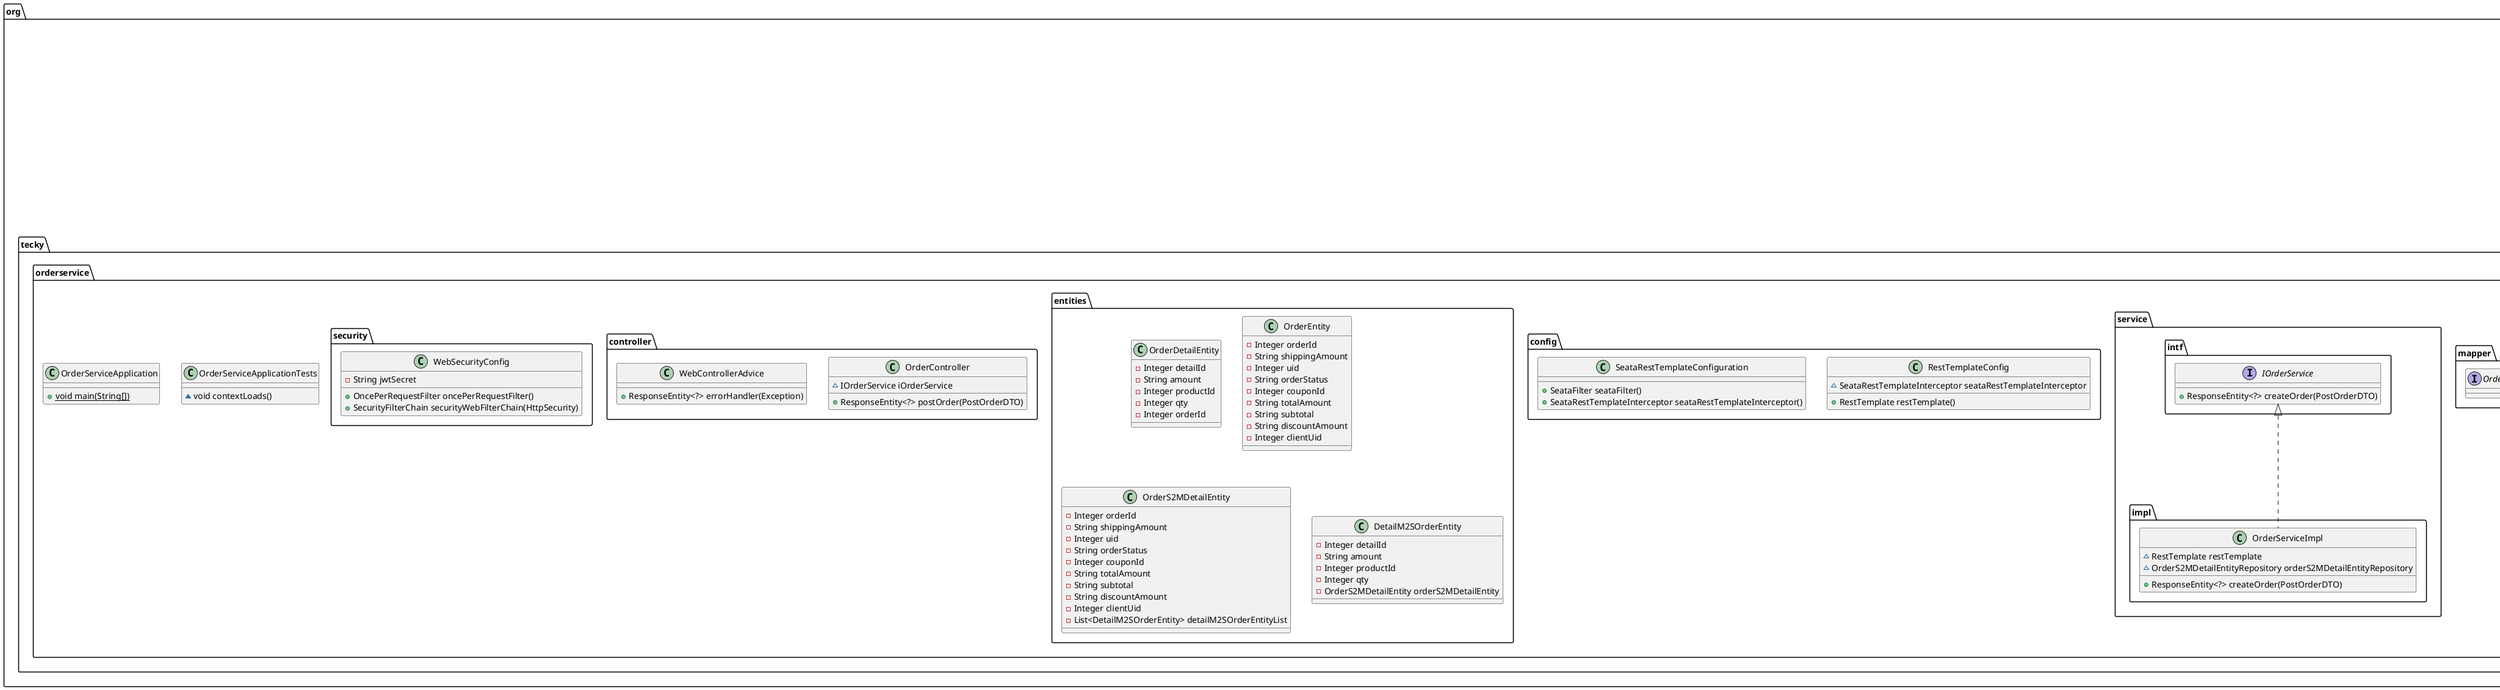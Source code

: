 @startuml
interface org.tecky.orderservice.mapper.OrderS2MDetailEntityRepository {
}
interface org.tecky.orderservice.service.intf.IOrderService {
+ ResponseEntity<?> createOrder(PostOrderDTO)
}
class org.tecky.orderservice.config.RestTemplateConfig {
~ SeataRestTemplateInterceptor seataRestTemplateInterceptor
+ RestTemplate restTemplate()
}
interface org.tecky.orderservice.mapper.DetailM2SOrderEntityRepository {
}
class org.tecky.orderservice.entities.OrderDetailEntity {
- Integer detailId
- String amount
- Integer productId
- Integer qty
- Integer orderId
}
class org.tecky.orderservice.OrderServiceApplicationTests {
~ void contextLoads()
}
class org.tecky.orderservice.service.impl.OrderServiceImpl {
~ RestTemplate restTemplate
~ OrderS2MDetailEntityRepository orderS2MDetailEntityRepository
+ ResponseEntity<?> createOrder(PostOrderDTO)
}
interface org.tecky.orderservice.mapper.OrderDetailEntityRepository {
}
interface org.tecky.orderservice.mapper.OrderEntityRepository {
}
class org.tecky.orderservice.entities.OrderEntity {
- Integer orderId
- String shippingAmount
- Integer uid
- String orderStatus
- Integer couponId
- String totalAmount
- String subtotal
- String discountAmount
- Integer clientUid
}
class org.tecky.orderservice.config.SeataRestTemplateConfiguration {
+ SeataFilter seataFilter()
+ SeataRestTemplateInterceptor seataRestTemplateInterceptor()
}
class org.tecky.orderservice.controller.OrderController {
~ IOrderService iOrderService
+ ResponseEntity<?> postOrder(PostOrderDTO)
}
class org.tecky.orderservice.entities.OrderS2MDetailEntity {
- Integer orderId
- String shippingAmount
- Integer uid
- String orderStatus
- Integer couponId
- String totalAmount
- String subtotal
- String discountAmount
- Integer clientUid
- List<DetailM2SOrderEntity> detailM2SOrderEntityList
}
class org.tecky.orderservice.OrderServiceApplication {
+ {static} void main(String[])
}
class org.tecky.orderservice.controller.WebControllerAdvice {
+ ResponseEntity<?> errorHandler(Exception)
}
class org.tecky.orderservice.security.WebSecurityConfig {
- String jwtSecret
+ OncePerRequestFilter oncePerRequestFilter()
+ SecurityFilterChain securityWebFilterChain(HttpSecurity)
}
class org.tecky.orderservice.entities.DetailM2SOrderEntity {
- Integer detailId
- String amount
- Integer productId
- Integer qty
- OrderS2MDetailEntity orderS2MDetailEntity
}


org.springframework.data.jpa.repository.JpaRepository <|-- org.tecky.orderservice.mapper.OrderS2MDetailEntityRepository
org.springframework.data.jpa.repository.JpaRepository <|-- org.tecky.orderservice.mapper.DetailM2SOrderEntityRepository
org.tecky.orderservice.service.intf.IOrderService <|.. org.tecky.orderservice.service.impl.OrderServiceImpl
org.springframework.data.jpa.repository.JpaRepository <|-- org.tecky.orderservice.mapper.OrderDetailEntityRepository
org.springframework.data.jpa.repository.JpaRepository <|-- org.tecky.orderservice.mapper.OrderEntityRepository
@enduml